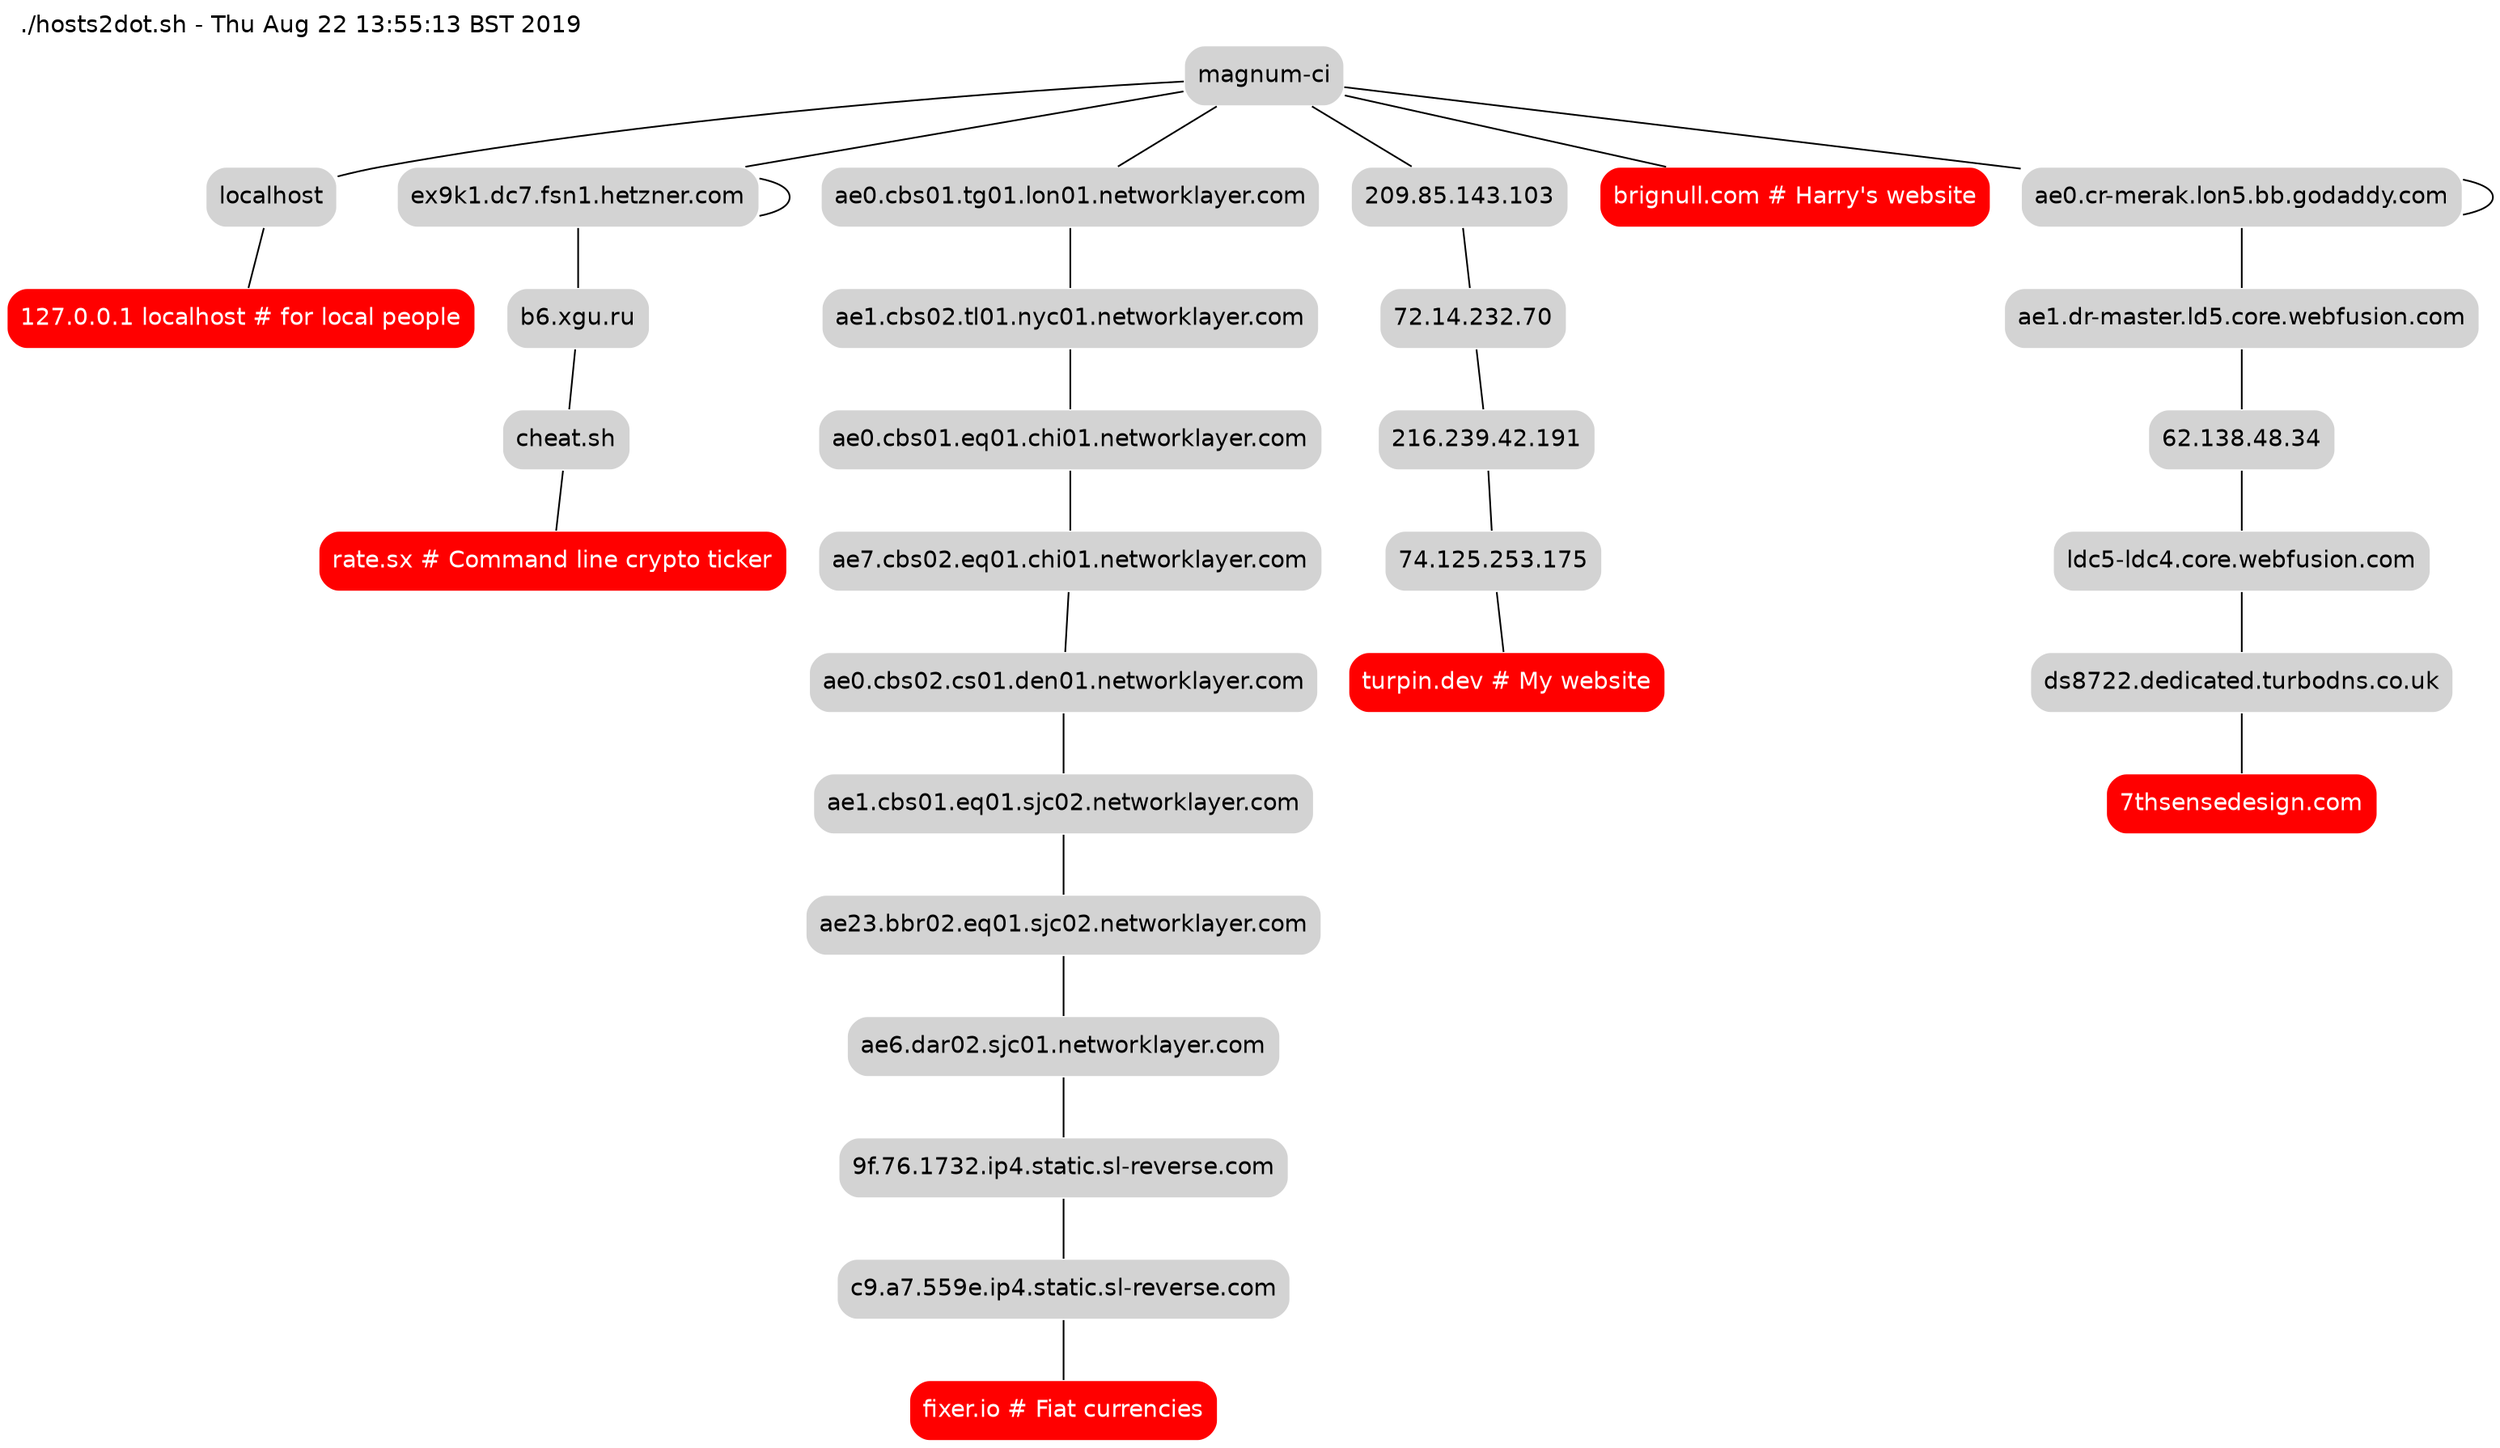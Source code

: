 strict graph {
fontname=helvetica
node [shape=rect style="filled,rounded" color=white fillcolor=lightgrey fontname=helvetica]
soy_yo [label="magnum-ci"]
graph [label="./hosts2dot.sh - Thu Aug 22 13:55:13 BST 2019" labelloc=top labeljust=left]
"127.0.0.1 localhost # for local people" [fillcolor=red fontcolor=white]
soy_yo--"localhost"--"127.0.0.1 localhost # for local people"
"rate.sx # Command line crypto ticker" [fillcolor=red fontcolor=white]
soy_yo--"ex9k1.dc7.fsn1.hetzner.com"--"ex9k1.dc7.fsn1.hetzner.com"--"b6.xgu.ru"--"cheat.sh"--"rate.sx # Command line crypto ticker"
"fixer.io # Fiat currencies" [fillcolor=red fontcolor=white]
soy_yo--"ae0.cbs01.tg01.lon01.networklayer.com"--"ae1.cbs02.tl01.nyc01.networklayer.com"--"ae0.cbs01.eq01.chi01.networklayer.com"--"ae7.cbs02.eq01.chi01.networklayer.com"--"ae0.cbs02.cs01.den01.networklayer.com"--"ae1.cbs01.eq01.sjc02.networklayer.com"--"ae23.bbr02.eq01.sjc02.networklayer.com"--"ae6.dar02.sjc01.networklayer.com"--"9f.76.1732.ip4.static.sl-reverse.com"--"c9.a7.559e.ip4.static.sl-reverse.com"--"fixer.io # Fiat currencies"
"turpin.dev # My website" [fillcolor=red fontcolor=white]
soy_yo--"209.85.143.103"--"72.14.232.70"--"216.239.42.191"--"74.125.253.175"--"turpin.dev # My website"
"brignull.com # Harry's website" [fillcolor=red fontcolor=white]
soy_yo--"brignull.com # Harry's website"
"7thsensedesign.com" [fillcolor=red fontcolor=white]
soy_yo--"ae0.cr-merak.lon5.bb.godaddy.com"--"ae0.cr-merak.lon5.bb.godaddy.com"--"ae1.dr-master.ld5.core.webfusion.com"--"62.138.48.34"--"ldc5-ldc4.core.webfusion.com"--"ds8722.dedicated.turbodns.co.uk"--"7thsensedesign.com"
}
